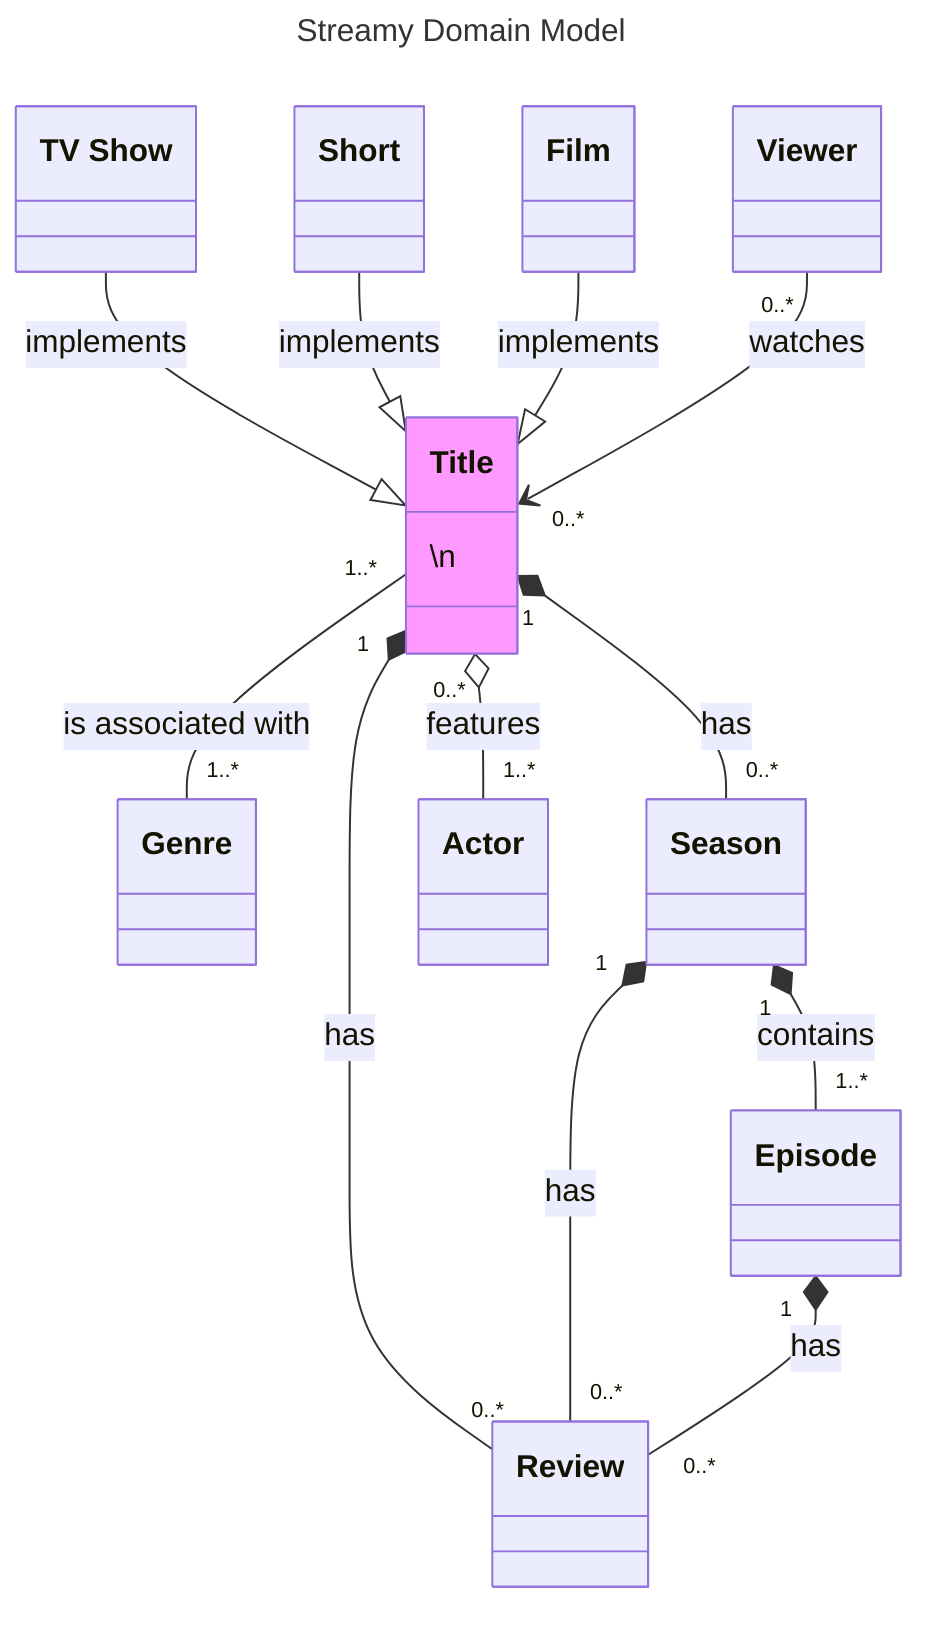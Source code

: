 ---
title: Streamy Domain Model
---
classDiagram
    direction TB
    Title "1..*" -- "1..*" Genre: is associated with
    Title "1" *-- "0..*" Season: has
    Title "1" *-- "0..*" Review: has
    Title "0..*" o-- "1..*" Actor: features

    `TV Show` --|> Title: implements
    Short --|> Title: implements
    Film --|> Title: implements

    Viewer "0..*" --> "0..*" Title: watches

    Season "1" *-- "0..*" Review: has
    Season "1" *-- "1..*" Episode: contains

    Episode "1" *-- "0..*" Review: has

    %% Added to improve readability
    Title: \n
    style Title fill:#f9f

    %% Enrich Nodes with Links
    link Title "https://www.imdb.com/" _blank